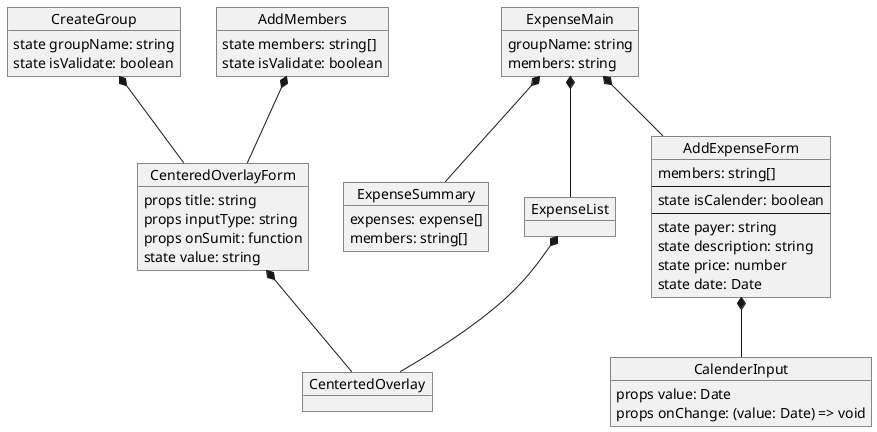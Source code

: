 @startuml react component

object CreateGroup {
  state groupName: string
  state isValidate: boolean
}
object AddMembers {
  state members: string[]
  state isValidate: boolean
}
object ExpenseMain {
  groupName: string
  members: string

  'TODO: state
}

object CenteredOverlayForm {
  props title: string
  props inputType: string
  props onSumit: function

  state value: string
}

object CentertedOverlay


object AddExpenseForm {
  members: string[]
  ---
  state isCalender: boolean
  --- 
  state payer: string
  state description: string
  state price: number
  state date: Date
}
object ExpenseSummary {
  expenses: expense[]
  members: string[]
}
object ExpenseList

object CalenderInput {
  props value: Date
  props onChange: (value: Date) => void
}

CenteredOverlayForm *-- CentertedOverlay
CreateGroup *-- CenteredOverlayForm
AddMembers *-- CenteredOverlayForm

ExpenseMain *-- AddExpenseForm
ExpenseMain *-- ExpenseSummary
ExpenseMain *-- ExpenseList

AddExpenseForm *-- CalenderInput

ExpenseList *-- CentertedOverlay

@enduml
